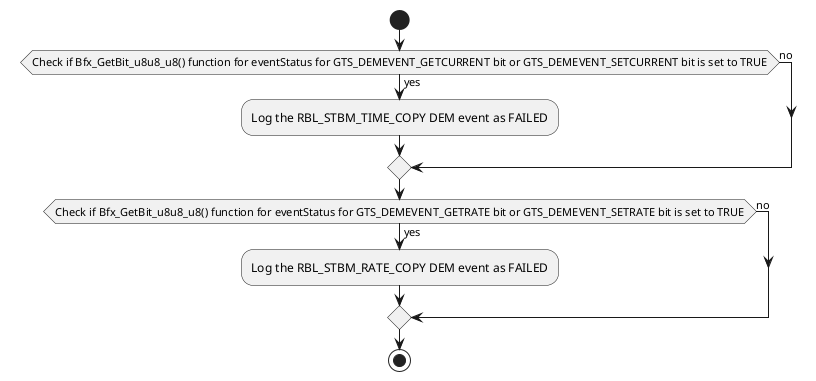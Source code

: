@startuml
start
if (Check if Bfx_GetBit_u8u8_u8() function for eventStatus for GTS_DEMEVENT_GETCURRENT bit or GTS_DEMEVENT_SETCURRENT bit is set to TRUE) then (yes)
  :Log the RBL_STBM_TIME_COPY DEM event as FAILED;
else (no)

endif

if (Check if Bfx_GetBit_u8u8_u8() function for eventStatus for GTS_DEMEVENT_GETRATE bit or GTS_DEMEVENT_SETRATE bit is set to TRUE) then (yes)
  :Log the RBL_STBM_RATE_COPY DEM event as FAILED;
else (no)

endif
stop
@enduml